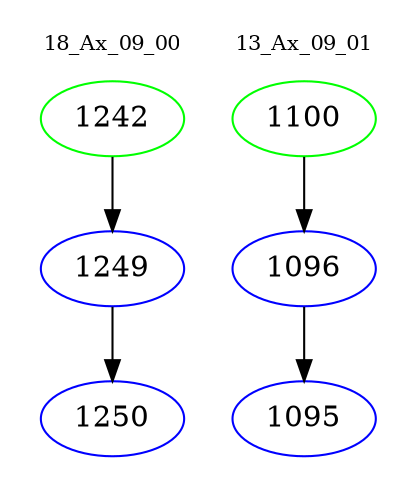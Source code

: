 digraph{
subgraph cluster_0 {
color = white
label = "18_Ax_09_00";
fontsize=10;
T0_1242 [label="1242", color="green"]
T0_1242 -> T0_1249 [color="black"]
T0_1249 [label="1249", color="blue"]
T0_1249 -> T0_1250 [color="black"]
T0_1250 [label="1250", color="blue"]
}
subgraph cluster_1 {
color = white
label = "13_Ax_09_01";
fontsize=10;
T1_1100 [label="1100", color="green"]
T1_1100 -> T1_1096 [color="black"]
T1_1096 [label="1096", color="blue"]
T1_1096 -> T1_1095 [color="black"]
T1_1095 [label="1095", color="blue"]
}
}
